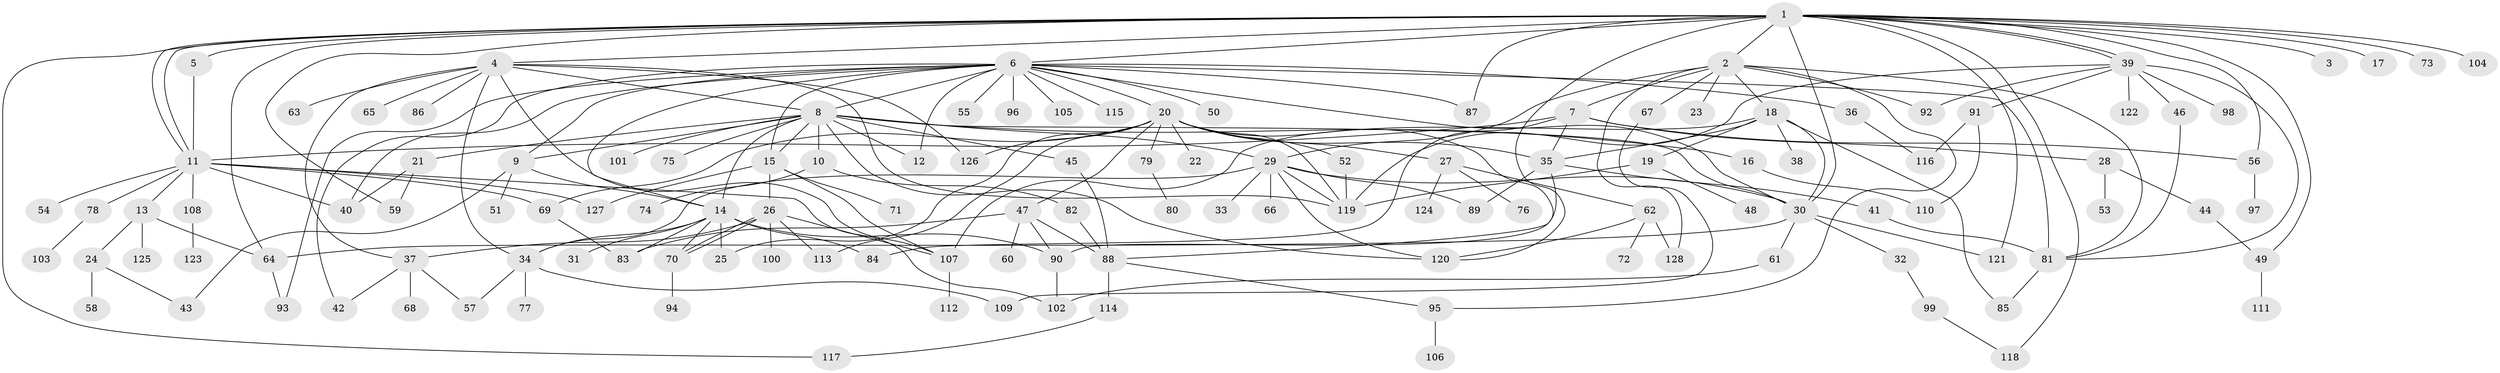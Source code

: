 // Generated by graph-tools (version 1.1) at 2025/49/03/09/25 03:49:56]
// undirected, 128 vertices, 202 edges
graph export_dot {
graph [start="1"]
  node [color=gray90,style=filled];
  1;
  2;
  3;
  4;
  5;
  6;
  7;
  8;
  9;
  10;
  11;
  12;
  13;
  14;
  15;
  16;
  17;
  18;
  19;
  20;
  21;
  22;
  23;
  24;
  25;
  26;
  27;
  28;
  29;
  30;
  31;
  32;
  33;
  34;
  35;
  36;
  37;
  38;
  39;
  40;
  41;
  42;
  43;
  44;
  45;
  46;
  47;
  48;
  49;
  50;
  51;
  52;
  53;
  54;
  55;
  56;
  57;
  58;
  59;
  60;
  61;
  62;
  63;
  64;
  65;
  66;
  67;
  68;
  69;
  70;
  71;
  72;
  73;
  74;
  75;
  76;
  77;
  78;
  79;
  80;
  81;
  82;
  83;
  84;
  85;
  86;
  87;
  88;
  89;
  90;
  91;
  92;
  93;
  94;
  95;
  96;
  97;
  98;
  99;
  100;
  101;
  102;
  103;
  104;
  105;
  106;
  107;
  108;
  109;
  110;
  111;
  112;
  113;
  114;
  115;
  116;
  117;
  118;
  119;
  120;
  121;
  122;
  123;
  124;
  125;
  126;
  127;
  128;
  1 -- 2;
  1 -- 3;
  1 -- 4;
  1 -- 5;
  1 -- 6;
  1 -- 11;
  1 -- 11;
  1 -- 17;
  1 -- 30;
  1 -- 39;
  1 -- 39;
  1 -- 49;
  1 -- 56;
  1 -- 59;
  1 -- 64;
  1 -- 73;
  1 -- 87;
  1 -- 104;
  1 -- 117;
  1 -- 118;
  1 -- 120;
  1 -- 121;
  2 -- 7;
  2 -- 18;
  2 -- 23;
  2 -- 29;
  2 -- 67;
  2 -- 81;
  2 -- 92;
  2 -- 95;
  2 -- 128;
  4 -- 8;
  4 -- 34;
  4 -- 37;
  4 -- 63;
  4 -- 65;
  4 -- 86;
  4 -- 107;
  4 -- 119;
  4 -- 126;
  5 -- 11;
  6 -- 8;
  6 -- 9;
  6 -- 12;
  6 -- 14;
  6 -- 15;
  6 -- 20;
  6 -- 30;
  6 -- 36;
  6 -- 40;
  6 -- 42;
  6 -- 50;
  6 -- 55;
  6 -- 81;
  6 -- 87;
  6 -- 93;
  6 -- 96;
  6 -- 105;
  6 -- 115;
  7 -- 11;
  7 -- 28;
  7 -- 35;
  7 -- 56;
  7 -- 84;
  8 -- 9;
  8 -- 10;
  8 -- 12;
  8 -- 14;
  8 -- 15;
  8 -- 16;
  8 -- 21;
  8 -- 29;
  8 -- 30;
  8 -- 45;
  8 -- 75;
  8 -- 101;
  8 -- 120;
  9 -- 14;
  9 -- 43;
  9 -- 51;
  10 -- 74;
  10 -- 82;
  11 -- 13;
  11 -- 40;
  11 -- 54;
  11 -- 69;
  11 -- 78;
  11 -- 102;
  11 -- 108;
  11 -- 127;
  13 -- 24;
  13 -- 64;
  13 -- 125;
  14 -- 25;
  14 -- 31;
  14 -- 34;
  14 -- 70;
  14 -- 83;
  14 -- 84;
  14 -- 90;
  15 -- 26;
  15 -- 71;
  15 -- 107;
  15 -- 127;
  16 -- 110;
  18 -- 19;
  18 -- 30;
  18 -- 35;
  18 -- 38;
  18 -- 85;
  18 -- 107;
  19 -- 48;
  19 -- 119;
  20 -- 22;
  20 -- 25;
  20 -- 27;
  20 -- 35;
  20 -- 47;
  20 -- 52;
  20 -- 69;
  20 -- 79;
  20 -- 88;
  20 -- 113;
  20 -- 119;
  20 -- 126;
  21 -- 40;
  21 -- 59;
  24 -- 43;
  24 -- 58;
  26 -- 37;
  26 -- 70;
  26 -- 70;
  26 -- 100;
  26 -- 107;
  26 -- 113;
  27 -- 62;
  27 -- 76;
  27 -- 124;
  28 -- 44;
  28 -- 53;
  29 -- 30;
  29 -- 33;
  29 -- 34;
  29 -- 66;
  29 -- 89;
  29 -- 119;
  29 -- 120;
  30 -- 32;
  30 -- 61;
  30 -- 64;
  30 -- 121;
  32 -- 99;
  34 -- 57;
  34 -- 77;
  34 -- 109;
  35 -- 41;
  35 -- 89;
  35 -- 90;
  36 -- 116;
  37 -- 42;
  37 -- 57;
  37 -- 68;
  39 -- 46;
  39 -- 81;
  39 -- 91;
  39 -- 92;
  39 -- 98;
  39 -- 119;
  39 -- 122;
  41 -- 81;
  44 -- 49;
  45 -- 88;
  46 -- 81;
  47 -- 60;
  47 -- 83;
  47 -- 88;
  47 -- 90;
  49 -- 111;
  52 -- 119;
  56 -- 97;
  61 -- 102;
  62 -- 72;
  62 -- 120;
  62 -- 128;
  64 -- 93;
  67 -- 109;
  69 -- 83;
  70 -- 94;
  78 -- 103;
  79 -- 80;
  81 -- 85;
  82 -- 88;
  88 -- 95;
  88 -- 114;
  90 -- 102;
  91 -- 110;
  91 -- 116;
  95 -- 106;
  99 -- 118;
  107 -- 112;
  108 -- 123;
  114 -- 117;
}
